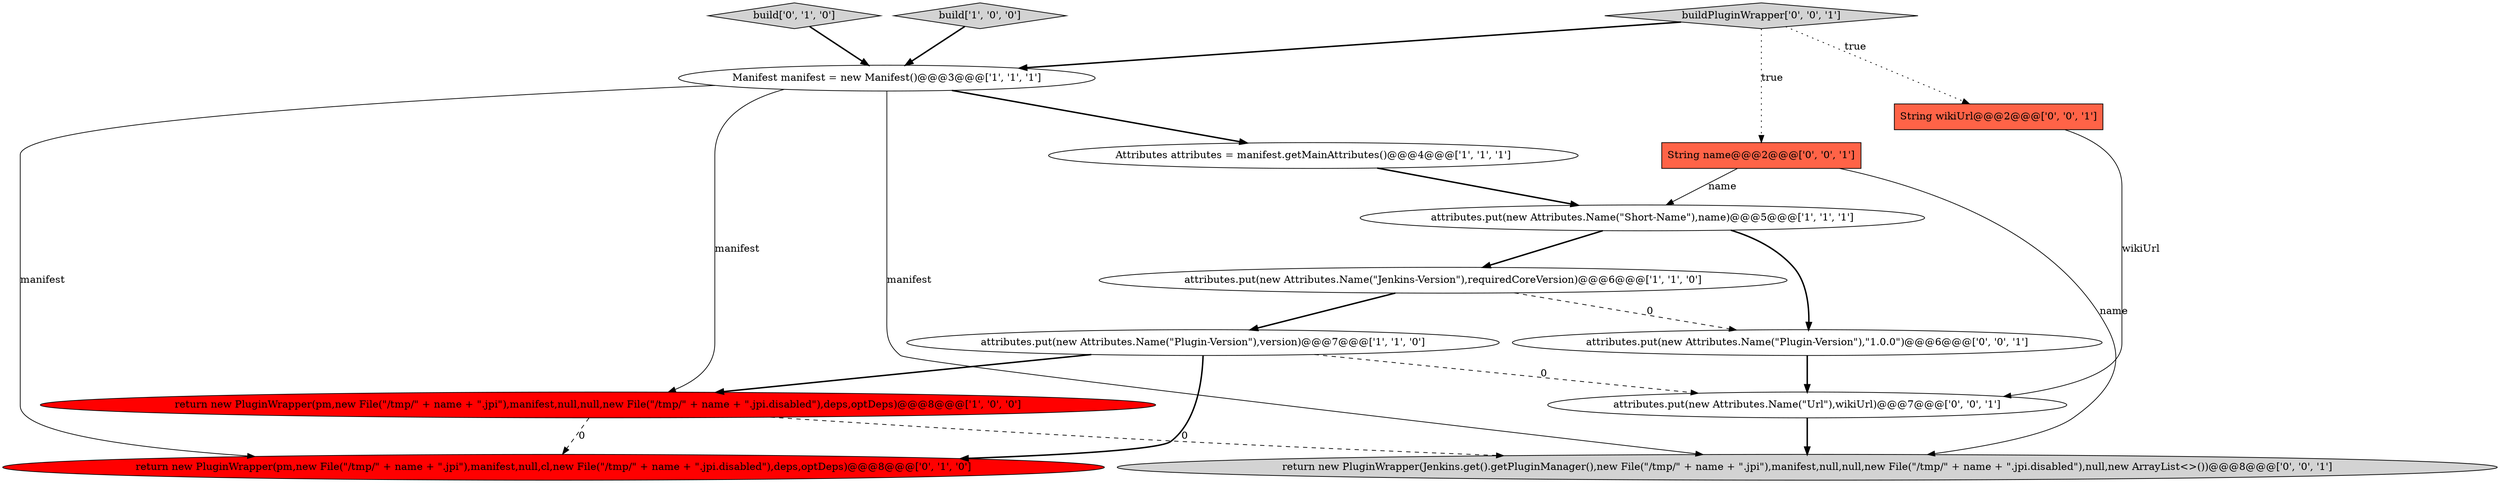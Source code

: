 digraph {
1 [style = filled, label = "attributes.put(new Attributes.Name(\"Jenkins-Version\"),requiredCoreVersion)@@@6@@@['1', '1', '0']", fillcolor = white, shape = ellipse image = "AAA0AAABBB1BBB"];
2 [style = filled, label = "Attributes attributes = manifest.getMainAttributes()@@@4@@@['1', '1', '1']", fillcolor = white, shape = ellipse image = "AAA0AAABBB1BBB"];
8 [style = filled, label = "build['0', '1', '0']", fillcolor = lightgray, shape = diamond image = "AAA0AAABBB2BBB"];
13 [style = filled, label = "buildPluginWrapper['0', '0', '1']", fillcolor = lightgray, shape = diamond image = "AAA0AAABBB3BBB"];
7 [style = filled, label = "return new PluginWrapper(pm,new File(\"/tmp/\" + name + \".jpi\"),manifest,null,cl,new File(\"/tmp/\" + name + \".jpi.disabled\"),deps,optDeps)@@@8@@@['0', '1', '0']", fillcolor = red, shape = ellipse image = "AAA1AAABBB2BBB"];
0 [style = filled, label = "build['1', '0', '0']", fillcolor = lightgray, shape = diamond image = "AAA0AAABBB1BBB"];
4 [style = filled, label = "attributes.put(new Attributes.Name(\"Short-Name\"),name)@@@5@@@['1', '1', '1']", fillcolor = white, shape = ellipse image = "AAA0AAABBB1BBB"];
11 [style = filled, label = "attributes.put(new Attributes.Name(\"Plugin-Version\"),\"1.0.0\")@@@6@@@['0', '0', '1']", fillcolor = white, shape = ellipse image = "AAA0AAABBB3BBB"];
5 [style = filled, label = "Manifest manifest = new Manifest()@@@3@@@['1', '1', '1']", fillcolor = white, shape = ellipse image = "AAA0AAABBB1BBB"];
14 [style = filled, label = "return new PluginWrapper(Jenkins.get().getPluginManager(),new File(\"/tmp/\" + name + \".jpi\"),manifest,null,null,new File(\"/tmp/\" + name + \".jpi.disabled\"),null,new ArrayList<>())@@@8@@@['0', '0', '1']", fillcolor = lightgray, shape = ellipse image = "AAA0AAABBB3BBB"];
9 [style = filled, label = "attributes.put(new Attributes.Name(\"Url\"),wikiUrl)@@@7@@@['0', '0', '1']", fillcolor = white, shape = ellipse image = "AAA0AAABBB3BBB"];
3 [style = filled, label = "attributes.put(new Attributes.Name(\"Plugin-Version\"),version)@@@7@@@['1', '1', '0']", fillcolor = white, shape = ellipse image = "AAA0AAABBB1BBB"];
12 [style = filled, label = "String name@@@2@@@['0', '0', '1']", fillcolor = tomato, shape = box image = "AAA0AAABBB3BBB"];
6 [style = filled, label = "return new PluginWrapper(pm,new File(\"/tmp/\" + name + \".jpi\"),manifest,null,null,new File(\"/tmp/\" + name + \".jpi.disabled\"),deps,optDeps)@@@8@@@['1', '0', '0']", fillcolor = red, shape = ellipse image = "AAA1AAABBB1BBB"];
10 [style = filled, label = "String wikiUrl@@@2@@@['0', '0', '1']", fillcolor = tomato, shape = box image = "AAA0AAABBB3BBB"];
10->9 [style = solid, label="wikiUrl"];
13->12 [style = dotted, label="true"];
6->7 [style = dashed, label="0"];
1->3 [style = bold, label=""];
3->6 [style = bold, label=""];
6->14 [style = dashed, label="0"];
11->9 [style = bold, label=""];
13->10 [style = dotted, label="true"];
2->4 [style = bold, label=""];
12->4 [style = solid, label="name"];
5->2 [style = bold, label=""];
8->5 [style = bold, label=""];
3->7 [style = bold, label=""];
3->9 [style = dashed, label="0"];
5->14 [style = solid, label="manifest"];
1->11 [style = dashed, label="0"];
9->14 [style = bold, label=""];
13->5 [style = bold, label=""];
12->14 [style = solid, label="name"];
5->7 [style = solid, label="manifest"];
4->1 [style = bold, label=""];
4->11 [style = bold, label=""];
5->6 [style = solid, label="manifest"];
0->5 [style = bold, label=""];
}
